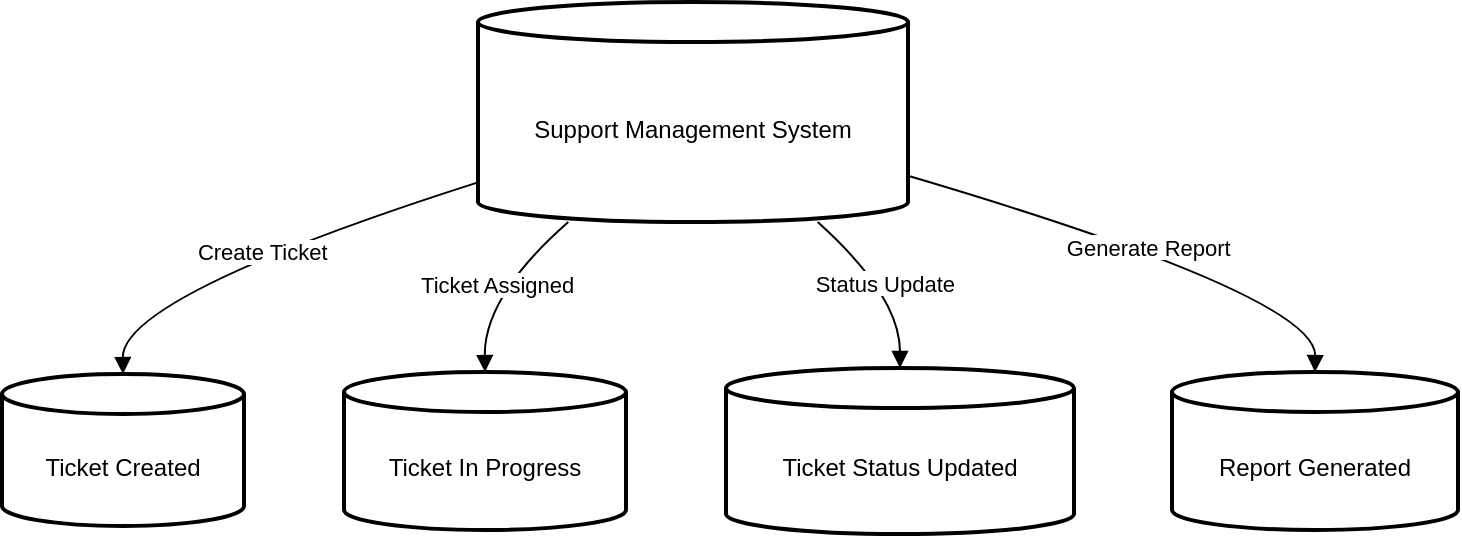 <mxfile version="27.2.0">
  <diagram name="Page-1" id="hOgUPWBgXGIj88Icmsoo">
    <mxGraphModel>
      <root>
        <mxCell id="0" />
        <mxCell id="1" parent="0" />
        <mxCell id="2" value="Support Management System" style="shape=cylinder3;boundedLbl=1;backgroundOutline=1;size=10;strokeWidth=2;whiteSpace=wrap;" vertex="1" parent="1">
          <mxGeometry x="246" y="8" width="215" height="110" as="geometry" />
        </mxCell>
        <mxCell id="3" value="Ticket Created" style="shape=cylinder3;boundedLbl=1;backgroundOutline=1;size=10;strokeWidth=2;whiteSpace=wrap;" vertex="1" parent="1">
          <mxGeometry x="8" y="194" width="121" height="76" as="geometry" />
        </mxCell>
        <mxCell id="4" value="Ticket In Progress" style="shape=cylinder3;boundedLbl=1;backgroundOutline=1;size=10;strokeWidth=2;whiteSpace=wrap;" vertex="1" parent="1">
          <mxGeometry x="179" y="193" width="141" height="79" as="geometry" />
        </mxCell>
        <mxCell id="5" value="Ticket Status Updated" style="shape=cylinder3;boundedLbl=1;backgroundOutline=1;size=10;strokeWidth=2;whiteSpace=wrap;" vertex="1" parent="1">
          <mxGeometry x="370" y="191" width="174" height="83" as="geometry" />
        </mxCell>
        <mxCell id="6" value="Report Generated" style="shape=cylinder3;boundedLbl=1;backgroundOutline=1;size=10;strokeWidth=2;whiteSpace=wrap;" vertex="1" parent="1">
          <mxGeometry x="593" y="193" width="143" height="79" as="geometry" />
        </mxCell>
        <mxCell id="7" value="Create Ticket" style="curved=1;startArrow=none;endArrow=block;exitX=0;exitY=0.82;entryX=0.5;entryY=0;" edge="1" parent="1" source="2" target="3">
          <mxGeometry relative="1" as="geometry">
            <Array as="points">
              <mxPoint x="68" y="155" />
            </Array>
          </mxGeometry>
        </mxCell>
        <mxCell id="8" value="Ticket Assigned" style="curved=1;startArrow=none;endArrow=block;exitX=0.21;exitY=1;entryX=0.5;entryY=0;" edge="1" parent="1" source="2" target="4">
          <mxGeometry relative="1" as="geometry">
            <Array as="points">
              <mxPoint x="249" y="155" />
            </Array>
          </mxGeometry>
        </mxCell>
        <mxCell id="9" value="Status Update" style="curved=1;startArrow=none;endArrow=block;exitX=0.79;exitY=1;entryX=0.5;entryY=0;" edge="1" parent="1" source="2" target="5">
          <mxGeometry relative="1" as="geometry">
            <Array as="points">
              <mxPoint x="457" y="155" />
            </Array>
          </mxGeometry>
        </mxCell>
        <mxCell id="10" value="Generate Report" style="curved=1;startArrow=none;endArrow=block;exitX=1;exitY=0.79;entryX=0.5;entryY=0;" edge="1" parent="1" source="2" target="6">
          <mxGeometry relative="1" as="geometry">
            <Array as="points">
              <mxPoint x="665" y="155" />
            </Array>
          </mxGeometry>
        </mxCell>
      </root>
    </mxGraphModel>
  </diagram>
</mxfile>
